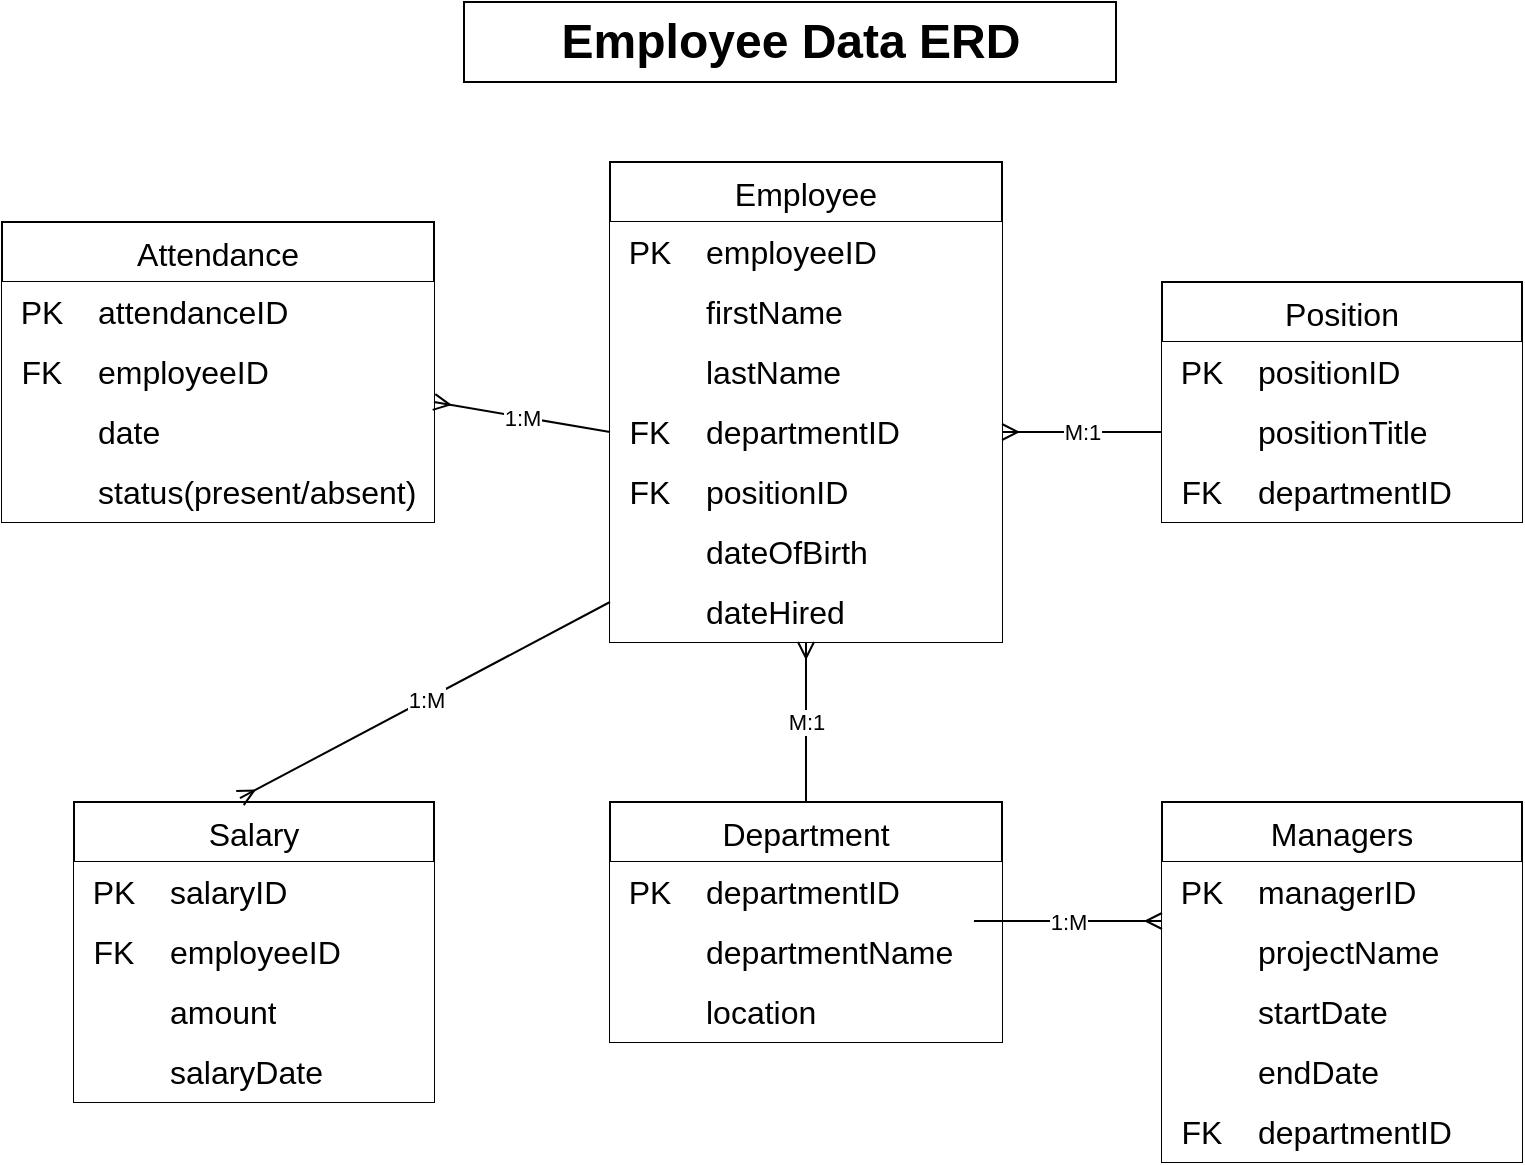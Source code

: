 <mxfile version="24.9.2">
  <diagram id="C5RBs43oDa-KdzZeNtuy" name="Page-1">
    <mxGraphModel dx="1319" dy="762" grid="1" gridSize="10" guides="1" tooltips="1" connect="1" arrows="1" fold="1" page="1" pageScale="1" pageWidth="827" pageHeight="1169" background="#ffffff" math="0" shadow="0">
      <root>
        <mxCell id="WIyWlLk6GJQsqaUBKTNV-0" />
        <mxCell id="WIyWlLk6GJQsqaUBKTNV-1" parent="WIyWlLk6GJQsqaUBKTNV-0" />
        <mxCell id="Qf7x0E1dqHhBOgiYK0y1-11" value="Employee Data ERD" style="text;html=1;fontSize=24;fontStyle=1;verticalAlign=middle;align=center;fillColor=default;strokeColor=default;labelBackgroundColor=default;" vertex="1" parent="WIyWlLk6GJQsqaUBKTNV-1">
          <mxGeometry x="251" y="40" width="326" height="40" as="geometry" />
        </mxCell>
        <mxCell id="Qf7x0E1dqHhBOgiYK0y1-34" value="Employee" style="shape=table;startSize=30;container=1;collapsible=0;childLayout=tableLayout;fixedRows=1;rowLines=0;fontStyle=0;strokeColor=default;fontSize=16;points=[[0,0,0,0,0],[0,0.25,0,0,0],[0,0.5,0,0,0],[0,0.75,0,0,0],[0,1,0,0,0],[0.25,0,0,0,0],[0.25,1,0,0,0],[0.5,0,0,0,0],[0.5,1,0,0,0],[0.75,0,0,0,0],[0.75,1,0,0,0],[1,0,0,0,0],[1,0.25,0,0,0],[1,0.5,0,0,0],[1,0.75,0,0,0],[1,1,0,0,0]];labelBackgroundColor=default;" vertex="1" parent="WIyWlLk6GJQsqaUBKTNV-1">
          <mxGeometry x="324" y="120" width="196" height="240" as="geometry" />
        </mxCell>
        <mxCell id="Qf7x0E1dqHhBOgiYK0y1-35" value="" style="shape=tableRow;horizontal=0;startSize=0;swimlaneHead=0;swimlaneBody=0;top=0;left=0;bottom=0;right=0;collapsible=0;dropTarget=0;fillColor=none;points=[[0,0.5],[1,0.5]];portConstraint=eastwest;strokeColor=inherit;fontSize=16;labelBackgroundColor=default;" vertex="1" parent="Qf7x0E1dqHhBOgiYK0y1-34">
          <mxGeometry y="30" width="196" height="30" as="geometry" />
        </mxCell>
        <mxCell id="Qf7x0E1dqHhBOgiYK0y1-36" value="PK" style="shape=partialRectangle;html=1;whiteSpace=wrap;connectable=0;fillColor=default;top=0;left=0;bottom=0;right=0;overflow=hidden;pointerEvents=1;strokeColor=inherit;fontSize=16;labelBackgroundColor=default;" vertex="1" parent="Qf7x0E1dqHhBOgiYK0y1-35">
          <mxGeometry width="40" height="30" as="geometry">
            <mxRectangle width="40" height="30" as="alternateBounds" />
          </mxGeometry>
        </mxCell>
        <mxCell id="Qf7x0E1dqHhBOgiYK0y1-37" value="employeeID" style="shape=partialRectangle;html=1;whiteSpace=wrap;connectable=0;fillColor=default;top=0;left=0;bottom=0;right=0;align=left;spacingLeft=6;overflow=hidden;strokeColor=inherit;fontSize=16;labelBackgroundColor=default;" vertex="1" parent="Qf7x0E1dqHhBOgiYK0y1-35">
          <mxGeometry x="40" width="156" height="30" as="geometry">
            <mxRectangle width="156" height="30" as="alternateBounds" />
          </mxGeometry>
        </mxCell>
        <mxCell id="Qf7x0E1dqHhBOgiYK0y1-38" value="" style="shape=tableRow;horizontal=0;startSize=0;swimlaneHead=0;swimlaneBody=0;top=0;left=0;bottom=0;right=0;collapsible=0;dropTarget=0;fillColor=none;points=[[0,0.5],[1,0.5]];portConstraint=eastwest;strokeColor=inherit;fontSize=16;labelBackgroundColor=default;" vertex="1" parent="Qf7x0E1dqHhBOgiYK0y1-34">
          <mxGeometry y="60" width="196" height="30" as="geometry" />
        </mxCell>
        <mxCell id="Qf7x0E1dqHhBOgiYK0y1-39" value="" style="shape=partialRectangle;html=1;whiteSpace=wrap;connectable=0;fillColor=default;top=0;left=0;bottom=0;right=0;overflow=hidden;strokeColor=inherit;fontSize=16;labelBackgroundColor=default;" vertex="1" parent="Qf7x0E1dqHhBOgiYK0y1-38">
          <mxGeometry width="40" height="30" as="geometry">
            <mxRectangle width="40" height="30" as="alternateBounds" />
          </mxGeometry>
        </mxCell>
        <mxCell id="Qf7x0E1dqHhBOgiYK0y1-40" value="firstName" style="shape=partialRectangle;html=1;whiteSpace=wrap;connectable=0;fillColor=default;top=0;left=0;bottom=0;right=0;align=left;spacingLeft=6;overflow=hidden;strokeColor=inherit;fontSize=16;labelBackgroundColor=default;" vertex="1" parent="Qf7x0E1dqHhBOgiYK0y1-38">
          <mxGeometry x="40" width="156" height="30" as="geometry">
            <mxRectangle width="156" height="30" as="alternateBounds" />
          </mxGeometry>
        </mxCell>
        <mxCell id="Qf7x0E1dqHhBOgiYK0y1-41" value="" style="shape=tableRow;horizontal=0;startSize=0;swimlaneHead=0;swimlaneBody=0;top=0;left=0;bottom=0;right=0;collapsible=0;dropTarget=0;fillColor=none;points=[[0,0.5],[1,0.5]];portConstraint=eastwest;strokeColor=inherit;fontSize=16;labelBackgroundColor=default;" vertex="1" parent="Qf7x0E1dqHhBOgiYK0y1-34">
          <mxGeometry y="90" width="196" height="30" as="geometry" />
        </mxCell>
        <mxCell id="Qf7x0E1dqHhBOgiYK0y1-42" value="" style="shape=partialRectangle;html=1;whiteSpace=wrap;connectable=0;fillColor=default;top=0;left=0;bottom=0;right=0;overflow=hidden;strokeColor=inherit;fontSize=16;labelBackgroundColor=default;" vertex="1" parent="Qf7x0E1dqHhBOgiYK0y1-41">
          <mxGeometry width="40" height="30" as="geometry">
            <mxRectangle width="40" height="30" as="alternateBounds" />
          </mxGeometry>
        </mxCell>
        <mxCell id="Qf7x0E1dqHhBOgiYK0y1-43" value="lastName" style="shape=partialRectangle;html=1;whiteSpace=wrap;connectable=0;fillColor=default;top=0;left=0;bottom=0;right=0;align=left;spacingLeft=6;overflow=hidden;strokeColor=inherit;fontSize=16;labelBackgroundColor=default;" vertex="1" parent="Qf7x0E1dqHhBOgiYK0y1-41">
          <mxGeometry x="40" width="156" height="30" as="geometry">
            <mxRectangle width="156" height="30" as="alternateBounds" />
          </mxGeometry>
        </mxCell>
        <mxCell id="Qf7x0E1dqHhBOgiYK0y1-44" value="" style="shape=tableRow;horizontal=0;startSize=0;swimlaneHead=0;swimlaneBody=0;top=0;left=0;bottom=0;right=0;collapsible=0;dropTarget=0;fillColor=none;points=[[0,0.5],[1,0.5]];portConstraint=eastwest;strokeColor=inherit;fontSize=16;labelBackgroundColor=default;" vertex="1" parent="Qf7x0E1dqHhBOgiYK0y1-34">
          <mxGeometry y="120" width="196" height="30" as="geometry" />
        </mxCell>
        <mxCell id="Qf7x0E1dqHhBOgiYK0y1-45" value="FK" style="shape=partialRectangle;html=1;whiteSpace=wrap;connectable=0;fillColor=default;top=0;left=0;bottom=0;right=0;overflow=hidden;strokeColor=inherit;fontSize=16;labelBackgroundColor=default;" vertex="1" parent="Qf7x0E1dqHhBOgiYK0y1-44">
          <mxGeometry width="40" height="30" as="geometry">
            <mxRectangle width="40" height="30" as="alternateBounds" />
          </mxGeometry>
        </mxCell>
        <mxCell id="Qf7x0E1dqHhBOgiYK0y1-46" value="departmentID" style="shape=partialRectangle;html=1;whiteSpace=wrap;connectable=0;fillColor=default;top=0;left=0;bottom=0;right=0;align=left;spacingLeft=6;overflow=hidden;strokeColor=inherit;fontSize=16;labelBackgroundColor=default;" vertex="1" parent="Qf7x0E1dqHhBOgiYK0y1-44">
          <mxGeometry x="40" width="156" height="30" as="geometry">
            <mxRectangle width="156" height="30" as="alternateBounds" />
          </mxGeometry>
        </mxCell>
        <mxCell id="Qf7x0E1dqHhBOgiYK0y1-47" value="" style="shape=tableRow;horizontal=0;startSize=0;swimlaneHead=0;swimlaneBody=0;top=0;left=0;bottom=0;right=0;collapsible=0;dropTarget=0;fillColor=none;points=[[0,0.5],[1,0.5]];portConstraint=eastwest;strokeColor=inherit;fontSize=16;labelBackgroundColor=default;" vertex="1" parent="Qf7x0E1dqHhBOgiYK0y1-34">
          <mxGeometry y="150" width="196" height="30" as="geometry" />
        </mxCell>
        <mxCell id="Qf7x0E1dqHhBOgiYK0y1-48" value="FK" style="shape=partialRectangle;html=1;whiteSpace=wrap;connectable=0;fillColor=default;top=0;left=0;bottom=0;right=0;overflow=hidden;strokeColor=inherit;fontSize=16;labelBackgroundColor=default;" vertex="1" parent="Qf7x0E1dqHhBOgiYK0y1-47">
          <mxGeometry width="40" height="30" as="geometry">
            <mxRectangle width="40" height="30" as="alternateBounds" />
          </mxGeometry>
        </mxCell>
        <mxCell id="Qf7x0E1dqHhBOgiYK0y1-49" value="positionID" style="shape=partialRectangle;html=1;whiteSpace=wrap;connectable=0;fillColor=default;top=0;left=0;bottom=0;right=0;align=left;spacingLeft=6;overflow=hidden;strokeColor=inherit;fontSize=16;labelBackgroundColor=default;" vertex="1" parent="Qf7x0E1dqHhBOgiYK0y1-47">
          <mxGeometry x="40" width="156" height="30" as="geometry">
            <mxRectangle width="156" height="30" as="alternateBounds" />
          </mxGeometry>
        </mxCell>
        <mxCell id="Qf7x0E1dqHhBOgiYK0y1-50" value="" style="shape=tableRow;horizontal=0;startSize=0;swimlaneHead=0;swimlaneBody=0;top=0;left=0;bottom=0;right=0;collapsible=0;dropTarget=0;fillColor=none;points=[[0,0.5],[1,0.5]];portConstraint=eastwest;strokeColor=inherit;fontSize=16;labelBackgroundColor=default;" vertex="1" parent="Qf7x0E1dqHhBOgiYK0y1-34">
          <mxGeometry y="180" width="196" height="30" as="geometry" />
        </mxCell>
        <mxCell id="Qf7x0E1dqHhBOgiYK0y1-51" value="" style="shape=partialRectangle;html=1;whiteSpace=wrap;connectable=0;fillColor=default;top=0;left=0;bottom=0;right=0;overflow=hidden;strokeColor=inherit;fontSize=16;labelBackgroundColor=default;" vertex="1" parent="Qf7x0E1dqHhBOgiYK0y1-50">
          <mxGeometry width="40" height="30" as="geometry">
            <mxRectangle width="40" height="30" as="alternateBounds" />
          </mxGeometry>
        </mxCell>
        <mxCell id="Qf7x0E1dqHhBOgiYK0y1-52" value="dateOfBirth" style="shape=partialRectangle;html=1;whiteSpace=wrap;connectable=0;fillColor=default;top=0;left=0;bottom=0;right=0;align=left;spacingLeft=6;overflow=hidden;strokeColor=inherit;fontSize=16;labelBackgroundColor=default;" vertex="1" parent="Qf7x0E1dqHhBOgiYK0y1-50">
          <mxGeometry x="40" width="156" height="30" as="geometry">
            <mxRectangle width="156" height="30" as="alternateBounds" />
          </mxGeometry>
        </mxCell>
        <mxCell id="Qf7x0E1dqHhBOgiYK0y1-53" value="" style="shape=tableRow;horizontal=0;startSize=0;swimlaneHead=0;swimlaneBody=0;top=0;left=0;bottom=0;right=0;collapsible=0;dropTarget=0;fillColor=none;points=[[0,0.5],[1,0.5]];portConstraint=eastwest;strokeColor=inherit;fontSize=16;labelBackgroundColor=default;" vertex="1" parent="Qf7x0E1dqHhBOgiYK0y1-34">
          <mxGeometry y="210" width="196" height="30" as="geometry" />
        </mxCell>
        <mxCell id="Qf7x0E1dqHhBOgiYK0y1-54" value="" style="shape=partialRectangle;html=1;whiteSpace=wrap;connectable=0;fillColor=default;top=0;left=0;bottom=0;right=0;overflow=hidden;strokeColor=inherit;fontSize=16;labelBackgroundColor=default;" vertex="1" parent="Qf7x0E1dqHhBOgiYK0y1-53">
          <mxGeometry width="40" height="30" as="geometry">
            <mxRectangle width="40" height="30" as="alternateBounds" />
          </mxGeometry>
        </mxCell>
        <mxCell id="Qf7x0E1dqHhBOgiYK0y1-55" value="dateHired" style="shape=partialRectangle;html=1;whiteSpace=wrap;connectable=0;fillColor=default;top=0;left=0;bottom=0;right=0;align=left;spacingLeft=6;overflow=hidden;strokeColor=inherit;fontSize=16;labelBackgroundColor=default;" vertex="1" parent="Qf7x0E1dqHhBOgiYK0y1-53">
          <mxGeometry x="40" width="156" height="30" as="geometry">
            <mxRectangle width="156" height="30" as="alternateBounds" />
          </mxGeometry>
        </mxCell>
        <mxCell id="Qf7x0E1dqHhBOgiYK0y1-78" value="Department" style="shape=table;startSize=30;container=1;collapsible=0;childLayout=tableLayout;fixedRows=1;rowLines=0;fontStyle=0;strokeColor=default;fontSize=16;labelBackgroundColor=default;" vertex="1" parent="WIyWlLk6GJQsqaUBKTNV-1">
          <mxGeometry x="324" y="440" width="196" height="120" as="geometry" />
        </mxCell>
        <mxCell id="Qf7x0E1dqHhBOgiYK0y1-126" value="" style="shape=tableRow;horizontal=0;startSize=0;swimlaneHead=0;swimlaneBody=0;top=0;left=0;bottom=0;right=0;collapsible=0;dropTarget=0;fillColor=none;points=[[0,0.5],[1,0.5]];portConstraint=eastwest;strokeColor=inherit;fontSize=16;labelBackgroundColor=default;" vertex="1" parent="Qf7x0E1dqHhBOgiYK0y1-78">
          <mxGeometry y="30" width="196" height="30" as="geometry" />
        </mxCell>
        <mxCell id="Qf7x0E1dqHhBOgiYK0y1-127" value="PK" style="shape=partialRectangle;html=1;whiteSpace=wrap;connectable=0;fillColor=default;top=0;left=0;bottom=0;right=0;overflow=hidden;pointerEvents=1;strokeColor=inherit;fontSize=16;labelBackgroundColor=default;" vertex="1" parent="Qf7x0E1dqHhBOgiYK0y1-126">
          <mxGeometry width="40" height="30" as="geometry">
            <mxRectangle width="40" height="30" as="alternateBounds" />
          </mxGeometry>
        </mxCell>
        <mxCell id="Qf7x0E1dqHhBOgiYK0y1-128" value="departmentID" style="shape=partialRectangle;html=1;whiteSpace=wrap;connectable=0;fillColor=default;top=0;left=0;bottom=0;right=0;align=left;spacingLeft=6;overflow=hidden;strokeColor=inherit;fontSize=16;labelBackgroundColor=default;" vertex="1" parent="Qf7x0E1dqHhBOgiYK0y1-126">
          <mxGeometry x="40" width="156" height="30" as="geometry">
            <mxRectangle width="156" height="30" as="alternateBounds" />
          </mxGeometry>
        </mxCell>
        <mxCell id="Qf7x0E1dqHhBOgiYK0y1-82" value="" style="shape=tableRow;horizontal=0;startSize=0;swimlaneHead=0;swimlaneBody=0;top=0;left=0;bottom=0;right=0;collapsible=0;dropTarget=0;fillColor=none;points=[[0,0.5],[1,0.5]];portConstraint=eastwest;strokeColor=inherit;fontSize=16;labelBackgroundColor=default;" vertex="1" parent="Qf7x0E1dqHhBOgiYK0y1-78">
          <mxGeometry y="60" width="196" height="30" as="geometry" />
        </mxCell>
        <mxCell id="Qf7x0E1dqHhBOgiYK0y1-83" value="" style="shape=partialRectangle;html=1;whiteSpace=wrap;connectable=0;fillColor=default;top=0;left=0;bottom=0;right=0;overflow=hidden;strokeColor=inherit;fontSize=16;labelBackgroundColor=default;" vertex="1" parent="Qf7x0E1dqHhBOgiYK0y1-82">
          <mxGeometry width="40" height="30" as="geometry">
            <mxRectangle width="40" height="30" as="alternateBounds" />
          </mxGeometry>
        </mxCell>
        <mxCell id="Qf7x0E1dqHhBOgiYK0y1-84" value="departmentName" style="shape=partialRectangle;html=1;whiteSpace=wrap;connectable=0;fillColor=default;top=0;left=0;bottom=0;right=0;align=left;spacingLeft=6;overflow=hidden;strokeColor=inherit;fontSize=16;labelBackgroundColor=default;" vertex="1" parent="Qf7x0E1dqHhBOgiYK0y1-82">
          <mxGeometry x="40" width="156" height="30" as="geometry">
            <mxRectangle width="156" height="30" as="alternateBounds" />
          </mxGeometry>
        </mxCell>
        <mxCell id="Qf7x0E1dqHhBOgiYK0y1-85" value="" style="shape=tableRow;horizontal=0;startSize=0;swimlaneHead=0;swimlaneBody=0;top=0;left=0;bottom=0;right=0;collapsible=0;dropTarget=0;fillColor=none;points=[[0,0.5],[1,0.5]];portConstraint=eastwest;strokeColor=inherit;fontSize=16;labelBackgroundColor=default;" vertex="1" parent="Qf7x0E1dqHhBOgiYK0y1-78">
          <mxGeometry y="90" width="196" height="30" as="geometry" />
        </mxCell>
        <mxCell id="Qf7x0E1dqHhBOgiYK0y1-86" value="" style="shape=partialRectangle;html=1;whiteSpace=wrap;connectable=0;fillColor=default;top=0;left=0;bottom=0;right=0;overflow=hidden;strokeColor=inherit;fontSize=16;labelBackgroundColor=default;" vertex="1" parent="Qf7x0E1dqHhBOgiYK0y1-85">
          <mxGeometry width="40" height="30" as="geometry">
            <mxRectangle width="40" height="30" as="alternateBounds" />
          </mxGeometry>
        </mxCell>
        <mxCell id="Qf7x0E1dqHhBOgiYK0y1-87" value="location" style="shape=partialRectangle;html=1;whiteSpace=wrap;connectable=0;fillColor=default;top=0;left=0;bottom=0;right=0;align=left;spacingLeft=6;overflow=hidden;strokeColor=inherit;fontSize=16;labelBackgroundColor=default;" vertex="1" parent="Qf7x0E1dqHhBOgiYK0y1-85">
          <mxGeometry x="40" width="156" height="30" as="geometry">
            <mxRectangle width="156" height="30" as="alternateBounds" />
          </mxGeometry>
        </mxCell>
        <mxCell id="Qf7x0E1dqHhBOgiYK0y1-101" value="Position" style="shape=table;startSize=30;container=1;collapsible=0;childLayout=tableLayout;fixedRows=1;rowLines=0;fontStyle=0;strokeColor=default;fontSize=16;labelBackgroundColor=default;" vertex="1" parent="WIyWlLk6GJQsqaUBKTNV-1">
          <mxGeometry x="600" y="180" width="180" height="120" as="geometry" />
        </mxCell>
        <mxCell id="Qf7x0E1dqHhBOgiYK0y1-102" value="" style="shape=tableRow;horizontal=0;startSize=0;swimlaneHead=0;swimlaneBody=0;top=0;left=0;bottom=0;right=0;collapsible=0;dropTarget=0;fillColor=none;points=[[0,0.5],[1,0.5]];portConstraint=eastwest;strokeColor=inherit;fontSize=16;labelBackgroundColor=default;" vertex="1" parent="Qf7x0E1dqHhBOgiYK0y1-101">
          <mxGeometry y="30" width="180" height="30" as="geometry" />
        </mxCell>
        <mxCell id="Qf7x0E1dqHhBOgiYK0y1-103" value="PK" style="shape=partialRectangle;html=1;whiteSpace=wrap;connectable=0;fillColor=default;top=0;left=0;bottom=0;right=0;overflow=hidden;pointerEvents=1;strokeColor=inherit;fontSize=16;labelBackgroundColor=default;" vertex="1" parent="Qf7x0E1dqHhBOgiYK0y1-102">
          <mxGeometry width="40" height="30" as="geometry">
            <mxRectangle width="40" height="30" as="alternateBounds" />
          </mxGeometry>
        </mxCell>
        <mxCell id="Qf7x0E1dqHhBOgiYK0y1-104" value="positionID" style="shape=partialRectangle;html=1;whiteSpace=wrap;connectable=0;fillColor=default;top=0;left=0;bottom=0;right=0;align=left;spacingLeft=6;overflow=hidden;strokeColor=inherit;fontSize=16;labelBackgroundColor=default;" vertex="1" parent="Qf7x0E1dqHhBOgiYK0y1-102">
          <mxGeometry x="40" width="140" height="30" as="geometry">
            <mxRectangle width="140" height="30" as="alternateBounds" />
          </mxGeometry>
        </mxCell>
        <mxCell id="Qf7x0E1dqHhBOgiYK0y1-105" value="" style="shape=tableRow;horizontal=0;startSize=0;swimlaneHead=0;swimlaneBody=0;top=0;left=0;bottom=0;right=0;collapsible=0;dropTarget=0;fillColor=none;points=[[0,0.5],[1,0.5]];portConstraint=eastwest;strokeColor=inherit;fontSize=16;labelBackgroundColor=default;" vertex="1" parent="Qf7x0E1dqHhBOgiYK0y1-101">
          <mxGeometry y="60" width="180" height="30" as="geometry" />
        </mxCell>
        <mxCell id="Qf7x0E1dqHhBOgiYK0y1-106" value="" style="shape=partialRectangle;html=1;whiteSpace=wrap;connectable=0;fillColor=default;top=0;left=0;bottom=0;right=0;overflow=hidden;strokeColor=inherit;fontSize=16;labelBackgroundColor=default;" vertex="1" parent="Qf7x0E1dqHhBOgiYK0y1-105">
          <mxGeometry width="40" height="30" as="geometry">
            <mxRectangle width="40" height="30" as="alternateBounds" />
          </mxGeometry>
        </mxCell>
        <mxCell id="Qf7x0E1dqHhBOgiYK0y1-107" value="positionTitle" style="shape=partialRectangle;html=1;whiteSpace=wrap;connectable=0;fillColor=default;top=0;left=0;bottom=0;right=0;align=left;spacingLeft=6;overflow=hidden;strokeColor=inherit;fontSize=16;labelBackgroundColor=default;" vertex="1" parent="Qf7x0E1dqHhBOgiYK0y1-105">
          <mxGeometry x="40" width="140" height="30" as="geometry">
            <mxRectangle width="140" height="30" as="alternateBounds" />
          </mxGeometry>
        </mxCell>
        <mxCell id="Qf7x0E1dqHhBOgiYK0y1-108" value="" style="shape=tableRow;horizontal=0;startSize=0;swimlaneHead=0;swimlaneBody=0;top=0;left=0;bottom=0;right=0;collapsible=0;dropTarget=0;fillColor=none;points=[[0,0.5],[1,0.5]];portConstraint=eastwest;strokeColor=inherit;fontSize=16;labelBackgroundColor=default;" vertex="1" parent="Qf7x0E1dqHhBOgiYK0y1-101">
          <mxGeometry y="90" width="180" height="30" as="geometry" />
        </mxCell>
        <mxCell id="Qf7x0E1dqHhBOgiYK0y1-109" value="FK" style="shape=partialRectangle;html=1;whiteSpace=wrap;connectable=0;fillColor=default;top=0;left=0;bottom=0;right=0;overflow=hidden;strokeColor=inherit;fontSize=16;labelBackgroundColor=default;" vertex="1" parent="Qf7x0E1dqHhBOgiYK0y1-108">
          <mxGeometry width="40" height="30" as="geometry">
            <mxRectangle width="40" height="30" as="alternateBounds" />
          </mxGeometry>
        </mxCell>
        <mxCell id="Qf7x0E1dqHhBOgiYK0y1-110" value="departmentID" style="shape=partialRectangle;html=1;whiteSpace=wrap;connectable=0;fillColor=default;top=0;left=0;bottom=0;right=0;align=left;spacingLeft=6;overflow=hidden;strokeColor=inherit;fontSize=16;labelBackgroundColor=default;" vertex="1" parent="Qf7x0E1dqHhBOgiYK0y1-108">
          <mxGeometry x="40" width="140" height="30" as="geometry">
            <mxRectangle width="140" height="30" as="alternateBounds" />
          </mxGeometry>
        </mxCell>
        <mxCell id="Qf7x0E1dqHhBOgiYK0y1-112" value="Salary" style="shape=table;startSize=30;container=1;collapsible=0;childLayout=tableLayout;fixedRows=1;rowLines=0;fontStyle=0;strokeColor=default;fontSize=16;labelBackgroundColor=default;" vertex="1" parent="WIyWlLk6GJQsqaUBKTNV-1">
          <mxGeometry x="56" y="440" width="180" height="150" as="geometry" />
        </mxCell>
        <mxCell id="Qf7x0E1dqHhBOgiYK0y1-113" value="" style="shape=tableRow;horizontal=0;startSize=0;swimlaneHead=0;swimlaneBody=0;top=0;left=0;bottom=0;right=0;collapsible=0;dropTarget=0;fillColor=none;points=[[0,0.5],[1,0.5]];portConstraint=eastwest;strokeColor=inherit;fontSize=16;labelBackgroundColor=default;" vertex="1" parent="Qf7x0E1dqHhBOgiYK0y1-112">
          <mxGeometry y="30" width="180" height="30" as="geometry" />
        </mxCell>
        <mxCell id="Qf7x0E1dqHhBOgiYK0y1-114" value="PK" style="shape=partialRectangle;html=1;whiteSpace=wrap;connectable=0;fillColor=default;top=0;left=0;bottom=0;right=0;overflow=hidden;pointerEvents=1;strokeColor=inherit;fontSize=16;labelBackgroundColor=default;" vertex="1" parent="Qf7x0E1dqHhBOgiYK0y1-113">
          <mxGeometry width="40" height="30" as="geometry">
            <mxRectangle width="40" height="30" as="alternateBounds" />
          </mxGeometry>
        </mxCell>
        <mxCell id="Qf7x0E1dqHhBOgiYK0y1-115" value="salaryID" style="shape=partialRectangle;html=1;whiteSpace=wrap;connectable=0;fillColor=default;top=0;left=0;bottom=0;right=0;align=left;spacingLeft=6;overflow=hidden;strokeColor=inherit;fontSize=16;labelBackgroundColor=default;" vertex="1" parent="Qf7x0E1dqHhBOgiYK0y1-113">
          <mxGeometry x="40" width="140" height="30" as="geometry">
            <mxRectangle width="140" height="30" as="alternateBounds" />
          </mxGeometry>
        </mxCell>
        <mxCell id="Qf7x0E1dqHhBOgiYK0y1-116" value="" style="shape=tableRow;horizontal=0;startSize=0;swimlaneHead=0;swimlaneBody=0;top=0;left=0;bottom=0;right=0;collapsible=0;dropTarget=0;fillColor=none;points=[[0,0.5],[1,0.5]];portConstraint=eastwest;strokeColor=inherit;fontSize=16;labelBackgroundColor=default;" vertex="1" parent="Qf7x0E1dqHhBOgiYK0y1-112">
          <mxGeometry y="60" width="180" height="30" as="geometry" />
        </mxCell>
        <mxCell id="Qf7x0E1dqHhBOgiYK0y1-117" value="FK" style="shape=partialRectangle;html=1;whiteSpace=wrap;connectable=0;fillColor=default;top=0;left=0;bottom=0;right=0;overflow=hidden;strokeColor=inherit;fontSize=16;labelBackgroundColor=default;" vertex="1" parent="Qf7x0E1dqHhBOgiYK0y1-116">
          <mxGeometry width="40" height="30" as="geometry">
            <mxRectangle width="40" height="30" as="alternateBounds" />
          </mxGeometry>
        </mxCell>
        <mxCell id="Qf7x0E1dqHhBOgiYK0y1-118" value="employeeID" style="shape=partialRectangle;html=1;whiteSpace=wrap;connectable=0;fillColor=default;top=0;left=0;bottom=0;right=0;align=left;spacingLeft=6;overflow=hidden;strokeColor=inherit;fontSize=16;labelBackgroundColor=default;" vertex="1" parent="Qf7x0E1dqHhBOgiYK0y1-116">
          <mxGeometry x="40" width="140" height="30" as="geometry">
            <mxRectangle width="140" height="30" as="alternateBounds" />
          </mxGeometry>
        </mxCell>
        <mxCell id="Qf7x0E1dqHhBOgiYK0y1-119" value="" style="shape=tableRow;horizontal=0;startSize=0;swimlaneHead=0;swimlaneBody=0;top=0;left=0;bottom=0;right=0;collapsible=0;dropTarget=0;fillColor=none;points=[[0,0.5],[1,0.5]];portConstraint=eastwest;strokeColor=inherit;fontSize=16;labelBackgroundColor=default;" vertex="1" parent="Qf7x0E1dqHhBOgiYK0y1-112">
          <mxGeometry y="90" width="180" height="30" as="geometry" />
        </mxCell>
        <mxCell id="Qf7x0E1dqHhBOgiYK0y1-120" value="" style="shape=partialRectangle;html=1;whiteSpace=wrap;connectable=0;fillColor=default;top=0;left=0;bottom=0;right=0;overflow=hidden;strokeColor=inherit;fontSize=16;labelBackgroundColor=default;" vertex="1" parent="Qf7x0E1dqHhBOgiYK0y1-119">
          <mxGeometry width="40" height="30" as="geometry">
            <mxRectangle width="40" height="30" as="alternateBounds" />
          </mxGeometry>
        </mxCell>
        <mxCell id="Qf7x0E1dqHhBOgiYK0y1-121" value="amount" style="shape=partialRectangle;html=1;whiteSpace=wrap;connectable=0;fillColor=default;top=0;left=0;bottom=0;right=0;align=left;spacingLeft=6;overflow=hidden;strokeColor=inherit;fontSize=16;labelBackgroundColor=default;" vertex="1" parent="Qf7x0E1dqHhBOgiYK0y1-119">
          <mxGeometry x="40" width="140" height="30" as="geometry">
            <mxRectangle width="140" height="30" as="alternateBounds" />
          </mxGeometry>
        </mxCell>
        <mxCell id="Qf7x0E1dqHhBOgiYK0y1-123" value="" style="shape=tableRow;horizontal=0;startSize=0;swimlaneHead=0;swimlaneBody=0;top=0;left=0;bottom=0;right=0;collapsible=0;dropTarget=0;fillColor=none;points=[[0,0.5],[1,0.5]];portConstraint=eastwest;strokeColor=inherit;fontSize=16;labelBackgroundColor=default;" vertex="1" parent="Qf7x0E1dqHhBOgiYK0y1-112">
          <mxGeometry y="120" width="180" height="30" as="geometry" />
        </mxCell>
        <mxCell id="Qf7x0E1dqHhBOgiYK0y1-124" value="" style="shape=partialRectangle;html=1;whiteSpace=wrap;connectable=0;fillColor=default;top=0;left=0;bottom=0;right=0;overflow=hidden;strokeColor=inherit;fontSize=16;labelBackgroundColor=default;" vertex="1" parent="Qf7x0E1dqHhBOgiYK0y1-123">
          <mxGeometry width="40" height="30" as="geometry">
            <mxRectangle width="40" height="30" as="alternateBounds" />
          </mxGeometry>
        </mxCell>
        <mxCell id="Qf7x0E1dqHhBOgiYK0y1-125" value="salaryDate" style="shape=partialRectangle;html=1;whiteSpace=wrap;connectable=0;fillColor=default;top=0;left=0;bottom=0;right=0;align=left;spacingLeft=6;overflow=hidden;strokeColor=inherit;fontSize=16;labelBackgroundColor=default;" vertex="1" parent="Qf7x0E1dqHhBOgiYK0y1-123">
          <mxGeometry x="40" width="140" height="30" as="geometry">
            <mxRectangle width="140" height="30" as="alternateBounds" />
          </mxGeometry>
        </mxCell>
        <mxCell id="Qf7x0E1dqHhBOgiYK0y1-129" value="Attendance" style="shape=table;startSize=30;container=1;collapsible=0;childLayout=tableLayout;fixedRows=1;rowLines=0;fontStyle=0;strokeColor=default;fontSize=16;labelBackgroundColor=default;" vertex="1" parent="WIyWlLk6GJQsqaUBKTNV-1">
          <mxGeometry x="20" y="150" width="216" height="150" as="geometry" />
        </mxCell>
        <mxCell id="Qf7x0E1dqHhBOgiYK0y1-130" value="" style="shape=tableRow;horizontal=0;startSize=0;swimlaneHead=0;swimlaneBody=0;top=0;left=0;bottom=0;right=0;collapsible=0;dropTarget=0;fillColor=none;points=[[0,0.5],[1,0.5]];portConstraint=eastwest;strokeColor=inherit;fontSize=16;labelBackgroundColor=default;" vertex="1" parent="Qf7x0E1dqHhBOgiYK0y1-129">
          <mxGeometry y="30" width="216" height="30" as="geometry" />
        </mxCell>
        <mxCell id="Qf7x0E1dqHhBOgiYK0y1-131" value="PK" style="shape=partialRectangle;html=1;whiteSpace=wrap;connectable=0;fillColor=default;top=0;left=0;bottom=0;right=0;overflow=hidden;pointerEvents=1;strokeColor=inherit;fontSize=16;labelBackgroundColor=default;" vertex="1" parent="Qf7x0E1dqHhBOgiYK0y1-130">
          <mxGeometry width="40" height="30" as="geometry">
            <mxRectangle width="40" height="30" as="alternateBounds" />
          </mxGeometry>
        </mxCell>
        <mxCell id="Qf7x0E1dqHhBOgiYK0y1-132" value="attendanceID" style="shape=partialRectangle;html=1;whiteSpace=wrap;connectable=0;fillColor=default;top=0;left=0;bottom=0;right=0;align=left;spacingLeft=6;overflow=hidden;strokeColor=inherit;fontSize=16;labelBackgroundColor=default;" vertex="1" parent="Qf7x0E1dqHhBOgiYK0y1-130">
          <mxGeometry x="40" width="176" height="30" as="geometry">
            <mxRectangle width="176" height="30" as="alternateBounds" />
          </mxGeometry>
        </mxCell>
        <mxCell id="Qf7x0E1dqHhBOgiYK0y1-133" value="" style="shape=tableRow;horizontal=0;startSize=0;swimlaneHead=0;swimlaneBody=0;top=0;left=0;bottom=0;right=0;collapsible=0;dropTarget=0;fillColor=none;points=[[0,0.5],[1,0.5]];portConstraint=eastwest;strokeColor=inherit;fontSize=16;labelBackgroundColor=default;" vertex="1" parent="Qf7x0E1dqHhBOgiYK0y1-129">
          <mxGeometry y="60" width="216" height="30" as="geometry" />
        </mxCell>
        <mxCell id="Qf7x0E1dqHhBOgiYK0y1-134" value="FK" style="shape=partialRectangle;html=1;whiteSpace=wrap;connectable=0;fillColor=default;top=0;left=0;bottom=0;right=0;overflow=hidden;pointerEvents=1;strokeColor=inherit;fontSize=16;labelBackgroundColor=default;" vertex="1" parent="Qf7x0E1dqHhBOgiYK0y1-133">
          <mxGeometry width="40" height="30" as="geometry">
            <mxRectangle width="40" height="30" as="alternateBounds" />
          </mxGeometry>
        </mxCell>
        <mxCell id="Qf7x0E1dqHhBOgiYK0y1-135" value="employeeID" style="shape=partialRectangle;html=1;whiteSpace=wrap;connectable=0;fillColor=default;top=0;left=0;bottom=0;right=0;align=left;spacingLeft=6;overflow=hidden;strokeColor=inherit;fontSize=16;labelBackgroundColor=default;" vertex="1" parent="Qf7x0E1dqHhBOgiYK0y1-133">
          <mxGeometry x="40" width="176" height="30" as="geometry">
            <mxRectangle width="176" height="30" as="alternateBounds" />
          </mxGeometry>
        </mxCell>
        <mxCell id="Qf7x0E1dqHhBOgiYK0y1-136" value="" style="shape=tableRow;horizontal=0;startSize=0;swimlaneHead=0;swimlaneBody=0;top=0;left=0;bottom=0;right=0;collapsible=0;dropTarget=0;fillColor=none;points=[[0,0.5],[1,0.5]];portConstraint=eastwest;strokeColor=inherit;fontSize=16;labelBackgroundColor=default;" vertex="1" parent="Qf7x0E1dqHhBOgiYK0y1-129">
          <mxGeometry y="90" width="216" height="30" as="geometry" />
        </mxCell>
        <mxCell id="Qf7x0E1dqHhBOgiYK0y1-137" value="" style="shape=partialRectangle;html=1;whiteSpace=wrap;connectable=0;fillColor=default;top=0;left=0;bottom=0;right=0;overflow=hidden;strokeColor=inherit;fontSize=16;labelBackgroundColor=default;" vertex="1" parent="Qf7x0E1dqHhBOgiYK0y1-136">
          <mxGeometry width="40" height="30" as="geometry">
            <mxRectangle width="40" height="30" as="alternateBounds" />
          </mxGeometry>
        </mxCell>
        <mxCell id="Qf7x0E1dqHhBOgiYK0y1-138" value="date" style="shape=partialRectangle;html=1;whiteSpace=wrap;connectable=0;fillColor=default;top=0;left=0;bottom=0;right=0;align=left;spacingLeft=6;overflow=hidden;strokeColor=inherit;fontSize=16;labelBackgroundColor=default;" vertex="1" parent="Qf7x0E1dqHhBOgiYK0y1-136">
          <mxGeometry x="40" width="176" height="30" as="geometry">
            <mxRectangle width="176" height="30" as="alternateBounds" />
          </mxGeometry>
        </mxCell>
        <mxCell id="Qf7x0E1dqHhBOgiYK0y1-139" value="" style="shape=tableRow;horizontal=0;startSize=0;swimlaneHead=0;swimlaneBody=0;top=0;left=0;bottom=0;right=0;collapsible=0;dropTarget=0;fillColor=none;points=[[0,0.5],[1,0.5]];portConstraint=eastwest;strokeColor=inherit;fontSize=16;labelBackgroundColor=default;" vertex="1" parent="Qf7x0E1dqHhBOgiYK0y1-129">
          <mxGeometry y="120" width="216" height="30" as="geometry" />
        </mxCell>
        <mxCell id="Qf7x0E1dqHhBOgiYK0y1-140" value="" style="shape=partialRectangle;html=1;whiteSpace=wrap;connectable=0;fillColor=default;top=0;left=0;bottom=0;right=0;overflow=hidden;strokeColor=inherit;fontSize=16;labelBackgroundColor=default;" vertex="1" parent="Qf7x0E1dqHhBOgiYK0y1-139">
          <mxGeometry width="40" height="30" as="geometry">
            <mxRectangle width="40" height="30" as="alternateBounds" />
          </mxGeometry>
        </mxCell>
        <mxCell id="Qf7x0E1dqHhBOgiYK0y1-141" value="status(present/absent)" style="shape=partialRectangle;html=1;whiteSpace=wrap;connectable=0;fillColor=default;top=0;left=0;bottom=0;right=0;align=left;spacingLeft=6;overflow=hidden;strokeColor=inherit;fontSize=16;labelBackgroundColor=default;" vertex="1" parent="Qf7x0E1dqHhBOgiYK0y1-139">
          <mxGeometry x="40" width="176" height="30" as="geometry">
            <mxRectangle width="176" height="30" as="alternateBounds" />
          </mxGeometry>
        </mxCell>
        <mxCell id="Qf7x0E1dqHhBOgiYK0y1-143" value="Managers" style="shape=table;startSize=30;container=1;collapsible=0;childLayout=tableLayout;fixedRows=1;rowLines=0;fontStyle=0;strokeColor=default;fontSize=16;labelBackgroundColor=default;" vertex="1" parent="WIyWlLk6GJQsqaUBKTNV-1">
          <mxGeometry x="600" y="440" width="180" height="180" as="geometry" />
        </mxCell>
        <mxCell id="Qf7x0E1dqHhBOgiYK0y1-144" value="" style="shape=tableRow;horizontal=0;startSize=0;swimlaneHead=0;swimlaneBody=0;top=0;left=0;bottom=0;right=0;collapsible=0;dropTarget=0;fillColor=none;points=[[0,0.5],[1,0.5]];portConstraint=eastwest;strokeColor=inherit;fontSize=16;labelBackgroundColor=default;" vertex="1" parent="Qf7x0E1dqHhBOgiYK0y1-143">
          <mxGeometry y="30" width="180" height="30" as="geometry" />
        </mxCell>
        <mxCell id="Qf7x0E1dqHhBOgiYK0y1-145" value="PK" style="shape=partialRectangle;html=1;whiteSpace=wrap;connectable=0;fillColor=default;top=0;left=0;bottom=0;right=0;overflow=hidden;pointerEvents=1;strokeColor=inherit;fontSize=16;labelBackgroundColor=default;" vertex="1" parent="Qf7x0E1dqHhBOgiYK0y1-144">
          <mxGeometry width="40" height="30" as="geometry">
            <mxRectangle width="40" height="30" as="alternateBounds" />
          </mxGeometry>
        </mxCell>
        <mxCell id="Qf7x0E1dqHhBOgiYK0y1-146" value="managerID" style="shape=partialRectangle;html=1;whiteSpace=wrap;connectable=0;fillColor=default;top=0;left=0;bottom=0;right=0;align=left;spacingLeft=6;overflow=hidden;strokeColor=inherit;fontSize=16;labelBackgroundColor=default;" vertex="1" parent="Qf7x0E1dqHhBOgiYK0y1-144">
          <mxGeometry x="40" width="140" height="30" as="geometry">
            <mxRectangle width="140" height="30" as="alternateBounds" />
          </mxGeometry>
        </mxCell>
        <mxCell id="Qf7x0E1dqHhBOgiYK0y1-147" value="" style="shape=tableRow;horizontal=0;startSize=0;swimlaneHead=0;swimlaneBody=0;top=0;left=0;bottom=0;right=0;collapsible=0;dropTarget=0;fillColor=none;points=[[0,0.5],[1,0.5]];portConstraint=eastwest;strokeColor=inherit;fontSize=16;labelBackgroundColor=default;" vertex="1" parent="Qf7x0E1dqHhBOgiYK0y1-143">
          <mxGeometry y="60" width="180" height="30" as="geometry" />
        </mxCell>
        <mxCell id="Qf7x0E1dqHhBOgiYK0y1-148" value="" style="shape=partialRectangle;html=1;whiteSpace=wrap;connectable=0;fillColor=default;top=0;left=0;bottom=0;right=0;overflow=hidden;strokeColor=inherit;fontSize=16;labelBackgroundColor=default;" vertex="1" parent="Qf7x0E1dqHhBOgiYK0y1-147">
          <mxGeometry width="40" height="30" as="geometry">
            <mxRectangle width="40" height="30" as="alternateBounds" />
          </mxGeometry>
        </mxCell>
        <mxCell id="Qf7x0E1dqHhBOgiYK0y1-149" value="projectName" style="shape=partialRectangle;html=1;whiteSpace=wrap;connectable=0;fillColor=default;top=0;left=0;bottom=0;right=0;align=left;spacingLeft=6;overflow=hidden;strokeColor=inherit;fontSize=16;labelBackgroundColor=default;" vertex="1" parent="Qf7x0E1dqHhBOgiYK0y1-147">
          <mxGeometry x="40" width="140" height="30" as="geometry">
            <mxRectangle width="140" height="30" as="alternateBounds" />
          </mxGeometry>
        </mxCell>
        <mxCell id="Qf7x0E1dqHhBOgiYK0y1-150" value="" style="shape=tableRow;horizontal=0;startSize=0;swimlaneHead=0;swimlaneBody=0;top=0;left=0;bottom=0;right=0;collapsible=0;dropTarget=0;fillColor=none;points=[[0,0.5],[1,0.5]];portConstraint=eastwest;strokeColor=inherit;fontSize=16;labelBackgroundColor=default;" vertex="1" parent="Qf7x0E1dqHhBOgiYK0y1-143">
          <mxGeometry y="90" width="180" height="30" as="geometry" />
        </mxCell>
        <mxCell id="Qf7x0E1dqHhBOgiYK0y1-151" value="" style="shape=partialRectangle;html=1;whiteSpace=wrap;connectable=0;fillColor=default;top=0;left=0;bottom=0;right=0;overflow=hidden;strokeColor=inherit;fontSize=16;labelBackgroundColor=default;" vertex="1" parent="Qf7x0E1dqHhBOgiYK0y1-150">
          <mxGeometry width="40" height="30" as="geometry">
            <mxRectangle width="40" height="30" as="alternateBounds" />
          </mxGeometry>
        </mxCell>
        <mxCell id="Qf7x0E1dqHhBOgiYK0y1-152" value="startDate" style="shape=partialRectangle;html=1;whiteSpace=wrap;connectable=0;fillColor=default;top=0;left=0;bottom=0;right=0;align=left;spacingLeft=6;overflow=hidden;strokeColor=inherit;fontSize=16;labelBackgroundColor=default;" vertex="1" parent="Qf7x0E1dqHhBOgiYK0y1-150">
          <mxGeometry x="40" width="140" height="30" as="geometry">
            <mxRectangle width="140" height="30" as="alternateBounds" />
          </mxGeometry>
        </mxCell>
        <mxCell id="Qf7x0E1dqHhBOgiYK0y1-154" value="" style="shape=tableRow;horizontal=0;startSize=0;swimlaneHead=0;swimlaneBody=0;top=0;left=0;bottom=0;right=0;collapsible=0;dropTarget=0;fillColor=none;points=[[0,0.5],[1,0.5]];portConstraint=eastwest;strokeColor=inherit;fontSize=16;labelBackgroundColor=default;" vertex="1" parent="Qf7x0E1dqHhBOgiYK0y1-143">
          <mxGeometry y="120" width="180" height="30" as="geometry" />
        </mxCell>
        <mxCell id="Qf7x0E1dqHhBOgiYK0y1-155" value="" style="shape=partialRectangle;html=1;whiteSpace=wrap;connectable=0;fillColor=default;top=0;left=0;bottom=0;right=0;overflow=hidden;strokeColor=inherit;fontSize=16;labelBackgroundColor=default;" vertex="1" parent="Qf7x0E1dqHhBOgiYK0y1-154">
          <mxGeometry width="40" height="30" as="geometry">
            <mxRectangle width="40" height="30" as="alternateBounds" />
          </mxGeometry>
        </mxCell>
        <mxCell id="Qf7x0E1dqHhBOgiYK0y1-156" value="endDate" style="shape=partialRectangle;html=1;whiteSpace=wrap;connectable=0;fillColor=default;top=0;left=0;bottom=0;right=0;align=left;spacingLeft=6;overflow=hidden;strokeColor=inherit;fontSize=16;labelBackgroundColor=default;" vertex="1" parent="Qf7x0E1dqHhBOgiYK0y1-154">
          <mxGeometry x="40" width="140" height="30" as="geometry">
            <mxRectangle width="140" height="30" as="alternateBounds" />
          </mxGeometry>
        </mxCell>
        <mxCell id="Qf7x0E1dqHhBOgiYK0y1-157" value="" style="shape=tableRow;horizontal=0;startSize=0;swimlaneHead=0;swimlaneBody=0;top=0;left=0;bottom=0;right=0;collapsible=0;dropTarget=0;fillColor=none;points=[[0,0.5],[1,0.5]];portConstraint=eastwest;strokeColor=inherit;fontSize=16;labelBackgroundColor=default;" vertex="1" parent="Qf7x0E1dqHhBOgiYK0y1-143">
          <mxGeometry y="150" width="180" height="30" as="geometry" />
        </mxCell>
        <mxCell id="Qf7x0E1dqHhBOgiYK0y1-158" value="FK" style="shape=partialRectangle;html=1;whiteSpace=wrap;connectable=0;fillColor=default;top=0;left=0;bottom=0;right=0;overflow=hidden;strokeColor=inherit;fontSize=16;labelBackgroundColor=default;" vertex="1" parent="Qf7x0E1dqHhBOgiYK0y1-157">
          <mxGeometry width="40" height="30" as="geometry">
            <mxRectangle width="40" height="30" as="alternateBounds" />
          </mxGeometry>
        </mxCell>
        <mxCell id="Qf7x0E1dqHhBOgiYK0y1-159" value="departmentID" style="shape=partialRectangle;html=1;whiteSpace=wrap;connectable=0;fillColor=default;top=0;left=0;bottom=0;right=0;align=left;spacingLeft=6;overflow=hidden;strokeColor=inherit;fontSize=16;labelBackgroundColor=default;" vertex="1" parent="Qf7x0E1dqHhBOgiYK0y1-157">
          <mxGeometry x="40" width="140" height="30" as="geometry">
            <mxRectangle width="140" height="30" as="alternateBounds" />
          </mxGeometry>
        </mxCell>
        <mxCell id="Qf7x0E1dqHhBOgiYK0y1-167" value="" style="endArrow=none;html=1;rounded=0;entryX=0.5;entryY=0;entryDx=0;entryDy=0;startArrow=ERmany;startFill=0;endFill=0;labelBackgroundColor=default;" edge="1" parent="WIyWlLk6GJQsqaUBKTNV-1" source="Qf7x0E1dqHhBOgiYK0y1-53" target="Qf7x0E1dqHhBOgiYK0y1-78">
          <mxGeometry relative="1" as="geometry">
            <mxPoint x="340" y="440" as="sourcePoint" />
            <mxPoint x="414" y="430" as="targetPoint" />
          </mxGeometry>
        </mxCell>
        <mxCell id="Qf7x0E1dqHhBOgiYK0y1-168" value="M:1" style="edgeLabel;resizable=0;html=1;;align=center;verticalAlign=middle;labelBackgroundColor=default;" connectable="0" vertex="1" parent="Qf7x0E1dqHhBOgiYK0y1-167">
          <mxGeometry relative="1" as="geometry" />
        </mxCell>
        <mxCell id="Qf7x0E1dqHhBOgiYK0y1-171" value="" style="endArrow=none;html=1;rounded=0;exitX=1;exitY=0.5;exitDx=0;exitDy=0;entryX=0;entryY=0.5;entryDx=0;entryDy=0;startArrow=ERmany;startFill=0;endFill=0;labelBackgroundColor=default;" edge="1" parent="WIyWlLk6GJQsqaUBKTNV-1" source="Qf7x0E1dqHhBOgiYK0y1-44" target="Qf7x0E1dqHhBOgiYK0y1-105">
          <mxGeometry relative="1" as="geometry">
            <mxPoint x="370" y="440" as="sourcePoint" />
            <mxPoint x="470" y="440" as="targetPoint" />
          </mxGeometry>
        </mxCell>
        <mxCell id="Qf7x0E1dqHhBOgiYK0y1-172" value="M:1" style="edgeLabel;resizable=0;html=1;;align=center;verticalAlign=middle;labelBackgroundColor=default;" connectable="0" vertex="1" parent="Qf7x0E1dqHhBOgiYK0y1-171">
          <mxGeometry relative="1" as="geometry" />
        </mxCell>
        <mxCell id="Qf7x0E1dqHhBOgiYK0y1-173" value="" style="endArrow=ERmany;html=1;rounded=0;entryX=0.461;entryY=-0.013;entryDx=0;entryDy=0;endFill=0;entryPerimeter=0;labelBackgroundColor=default;" edge="1" parent="WIyWlLk6GJQsqaUBKTNV-1" target="Qf7x0E1dqHhBOgiYK0y1-112">
          <mxGeometry relative="1" as="geometry">
            <mxPoint x="324" y="340" as="sourcePoint" />
            <mxPoint x="147" y="440" as="targetPoint" />
          </mxGeometry>
        </mxCell>
        <mxCell id="Qf7x0E1dqHhBOgiYK0y1-174" value="1:M" style="edgeLabel;resizable=0;html=1;;align=center;verticalAlign=middle;labelBackgroundColor=default;" connectable="0" vertex="1" parent="Qf7x0E1dqHhBOgiYK0y1-173">
          <mxGeometry relative="1" as="geometry" />
        </mxCell>
        <mxCell id="Qf7x0E1dqHhBOgiYK0y1-176" value="" style="endArrow=ERmany;html=1;rounded=0;exitX=0;exitY=0.5;exitDx=0;exitDy=0;entryX=1;entryY=0;entryDx=0;entryDy=0;entryPerimeter=0;startArrow=none;startFill=0;endFill=0;labelBackgroundColor=default;" edge="1" parent="WIyWlLk6GJQsqaUBKTNV-1" source="Qf7x0E1dqHhBOgiYK0y1-44" target="Qf7x0E1dqHhBOgiYK0y1-136">
          <mxGeometry relative="1" as="geometry">
            <mxPoint x="370" y="440" as="sourcePoint" />
            <mxPoint x="470" y="440" as="targetPoint" />
          </mxGeometry>
        </mxCell>
        <mxCell id="Qf7x0E1dqHhBOgiYK0y1-177" value="1:M" style="edgeLabel;resizable=0;html=1;;align=center;verticalAlign=middle;labelBackgroundColor=default;" connectable="0" vertex="1" parent="Qf7x0E1dqHhBOgiYK0y1-176">
          <mxGeometry relative="1" as="geometry" />
        </mxCell>
        <mxCell id="Qf7x0E1dqHhBOgiYK0y1-178" value="" style="endArrow=ERmany;html=1;rounded=0;entryX=0.006;entryY=0.767;entryDx=0;entryDy=0;entryPerimeter=0;exitX=1.017;exitY=0.767;exitDx=0;exitDy=0;exitPerimeter=0;endFill=0;labelBackgroundColor=default;" edge="1" parent="WIyWlLk6GJQsqaUBKTNV-1">
          <mxGeometry relative="1" as="geometry">
            <mxPoint x="505.98" y="499.5" as="sourcePoint" />
            <mxPoint x="600.0" y="499.5" as="targetPoint" />
          </mxGeometry>
        </mxCell>
        <mxCell id="Qf7x0E1dqHhBOgiYK0y1-179" value="1:M" style="edgeLabel;resizable=0;html=1;;align=center;verticalAlign=middle;labelBackgroundColor=default;" connectable="0" vertex="1" parent="Qf7x0E1dqHhBOgiYK0y1-178">
          <mxGeometry relative="1" as="geometry" />
        </mxCell>
      </root>
    </mxGraphModel>
  </diagram>
</mxfile>

